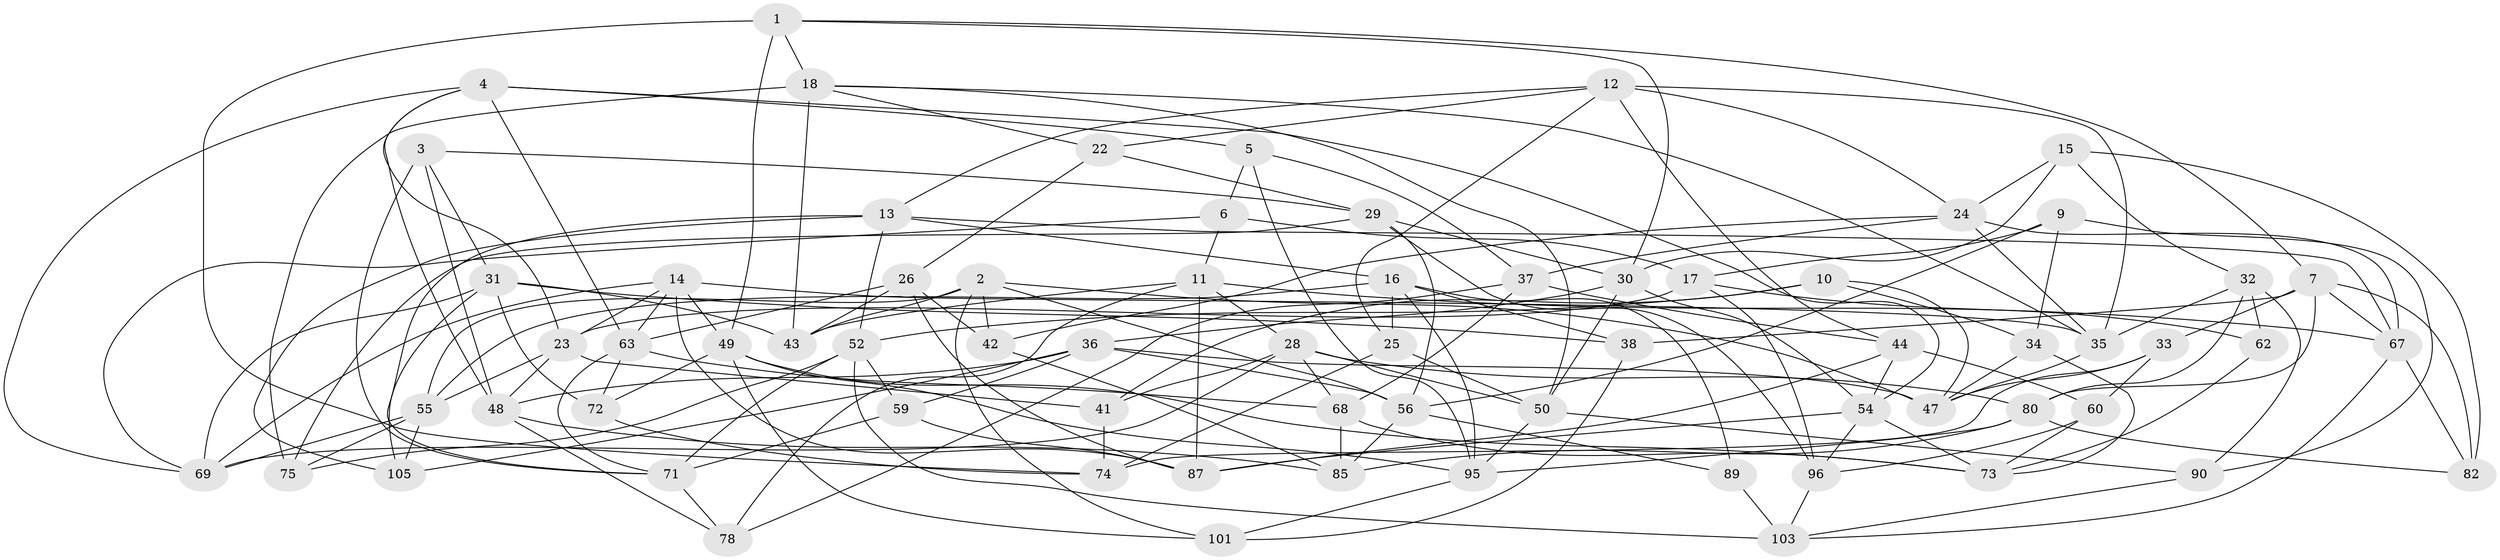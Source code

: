 // original degree distribution, {4: 1.0}
// Generated by graph-tools (version 1.1) at 2025/42/03/06/25 10:42:17]
// undirected, 69 vertices, 176 edges
graph export_dot {
graph [start="1"]
  node [color=gray90,style=filled];
  1 [super="+8"];
  2 [super="+112"];
  3;
  4 [super="+109"];
  5;
  6;
  7 [super="+99"];
  9;
  10;
  11 [super="+19"];
  12 [super="+27"];
  13 [super="+20"];
  14 [super="+21"];
  15;
  16 [super="+53"];
  17 [super="+81"];
  18 [super="+40"];
  22;
  23 [super="+51"];
  24 [super="+92"];
  25;
  26 [super="+57"];
  28 [super="+39"];
  29 [super="+61"];
  30 [super="+45"];
  31 [super="+70"];
  32 [super="+104"];
  33;
  34;
  35 [super="+46"];
  36 [super="+98"];
  37 [super="+64"];
  38;
  41;
  42;
  43 [super="+58"];
  44 [super="+97"];
  47 [super="+106"];
  48 [super="+76"];
  49 [super="+107"];
  50 [super="+94"];
  52 [super="+84"];
  54 [super="+77"];
  55 [super="+91"];
  56 [super="+66"];
  59;
  60;
  62;
  63 [super="+65"];
  67 [super="+83"];
  68 [super="+88"];
  69 [super="+102"];
  71 [super="+114"];
  72;
  73 [super="+79"];
  74 [super="+93"];
  75;
  78;
  80 [super="+108"];
  82;
  85 [super="+86"];
  87 [super="+113"];
  89;
  90;
  95 [super="+111"];
  96 [super="+100"];
  101;
  103 [super="+110"];
  105;
  1 -- 49;
  1 -- 18;
  1 -- 74 [weight=2];
  1 -- 30;
  1 -- 7;
  2 -- 101;
  2 -- 42;
  2 -- 55;
  2 -- 56;
  2 -- 47;
  2 -- 43;
  3 -- 31;
  3 -- 29;
  3 -- 48;
  3 -- 71;
  4 -- 54;
  4 -- 23;
  4 -- 48;
  4 -- 5;
  4 -- 69;
  4 -- 63;
  5 -- 6;
  5 -- 37;
  5 -- 95;
  6 -- 69;
  6 -- 17;
  6 -- 11;
  7 -- 82;
  7 -- 33;
  7 -- 80;
  7 -- 67;
  7 -- 38;
  9 -- 90;
  9 -- 34;
  9 -- 56;
  9 -- 17;
  10 -- 41;
  10 -- 34;
  10 -- 52;
  10 -- 47;
  11 -- 78;
  11 -- 43;
  11 -- 87;
  11 -- 67;
  11 -- 28;
  12 -- 25;
  12 -- 22;
  12 -- 24;
  12 -- 35;
  12 -- 13;
  12 -- 44;
  13 -- 67;
  13 -- 16;
  13 -- 105;
  13 -- 52;
  13 -- 71;
  14 -- 23;
  14 -- 49;
  14 -- 35;
  14 -- 87;
  14 -- 69;
  14 -- 63;
  15 -- 82;
  15 -- 30;
  15 -- 24;
  15 -- 32;
  16 -- 38;
  16 -- 89;
  16 -- 25;
  16 -- 95;
  16 -- 55;
  17 -- 62;
  17 -- 23;
  17 -- 96 [weight=2];
  18 -- 50;
  18 -- 35;
  18 -- 75;
  18 -- 43;
  18 -- 22;
  22 -- 26;
  22 -- 29;
  23 -- 48;
  23 -- 41;
  23 -- 55;
  24 -- 35;
  24 -- 37;
  24 -- 42;
  24 -- 67;
  25 -- 74;
  25 -- 50;
  26 -- 42;
  26 -- 87;
  26 -- 63;
  26 -- 43 [weight=2];
  28 -- 68;
  28 -- 41;
  28 -- 80;
  28 -- 69;
  28 -- 50;
  29 -- 75;
  29 -- 56;
  29 -- 30;
  29 -- 96;
  30 -- 50;
  30 -- 36;
  30 -- 54;
  31 -- 69;
  31 -- 43;
  31 -- 72;
  31 -- 105;
  31 -- 38;
  32 -- 62 [weight=2];
  32 -- 80;
  32 -- 35;
  32 -- 90;
  33 -- 47;
  33 -- 60;
  33 -- 74;
  34 -- 73;
  34 -- 47;
  35 -- 47;
  36 -- 56;
  36 -- 59;
  36 -- 105;
  36 -- 48;
  36 -- 47;
  37 -- 78;
  37 -- 68;
  37 -- 44 [weight=2];
  38 -- 101;
  41 -- 74;
  42 -- 85;
  44 -- 87;
  44 -- 60;
  44 -- 54;
  48 -- 78;
  48 -- 85;
  49 -- 72;
  49 -- 73;
  49 -- 101;
  49 -- 95;
  50 -- 90;
  50 -- 95;
  52 -- 59;
  52 -- 75;
  52 -- 71;
  52 -- 103;
  54 -- 96;
  54 -- 87;
  54 -- 73;
  55 -- 75;
  55 -- 105;
  55 -- 69;
  56 -- 89;
  56 -- 85;
  59 -- 87;
  59 -- 71;
  60 -- 96;
  60 -- 73;
  62 -- 73;
  63 -- 68;
  63 -- 72;
  63 -- 71;
  67 -- 82;
  67 -- 103;
  68 -- 85 [weight=2];
  68 -- 73;
  71 -- 78;
  72 -- 74;
  80 -- 95;
  80 -- 82;
  80 -- 85;
  89 -- 103 [weight=2];
  90 -- 103;
  95 -- 101;
  96 -- 103;
}
